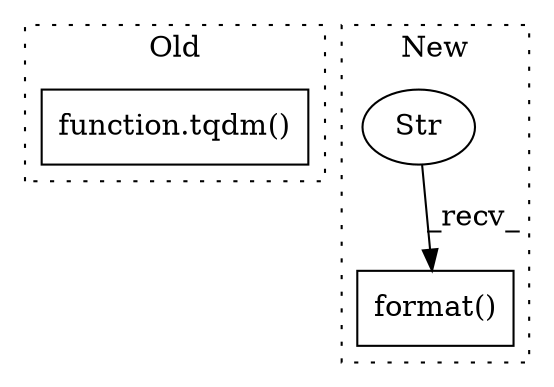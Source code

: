 digraph G {
subgraph cluster0 {
1 [label="function.tqdm()" a="75" s="2041" l="45" shape="box"];
label = "Old";
style="dotted";
}
subgraph cluster1 {
2 [label="format()" a="75" s="2016,2293" l="46,1" shape="box"];
3 [label="Str" a="66" s="2016" l="38" shape="ellipse"];
label = "New";
style="dotted";
}
3 -> 2 [label="_recv_"];
}